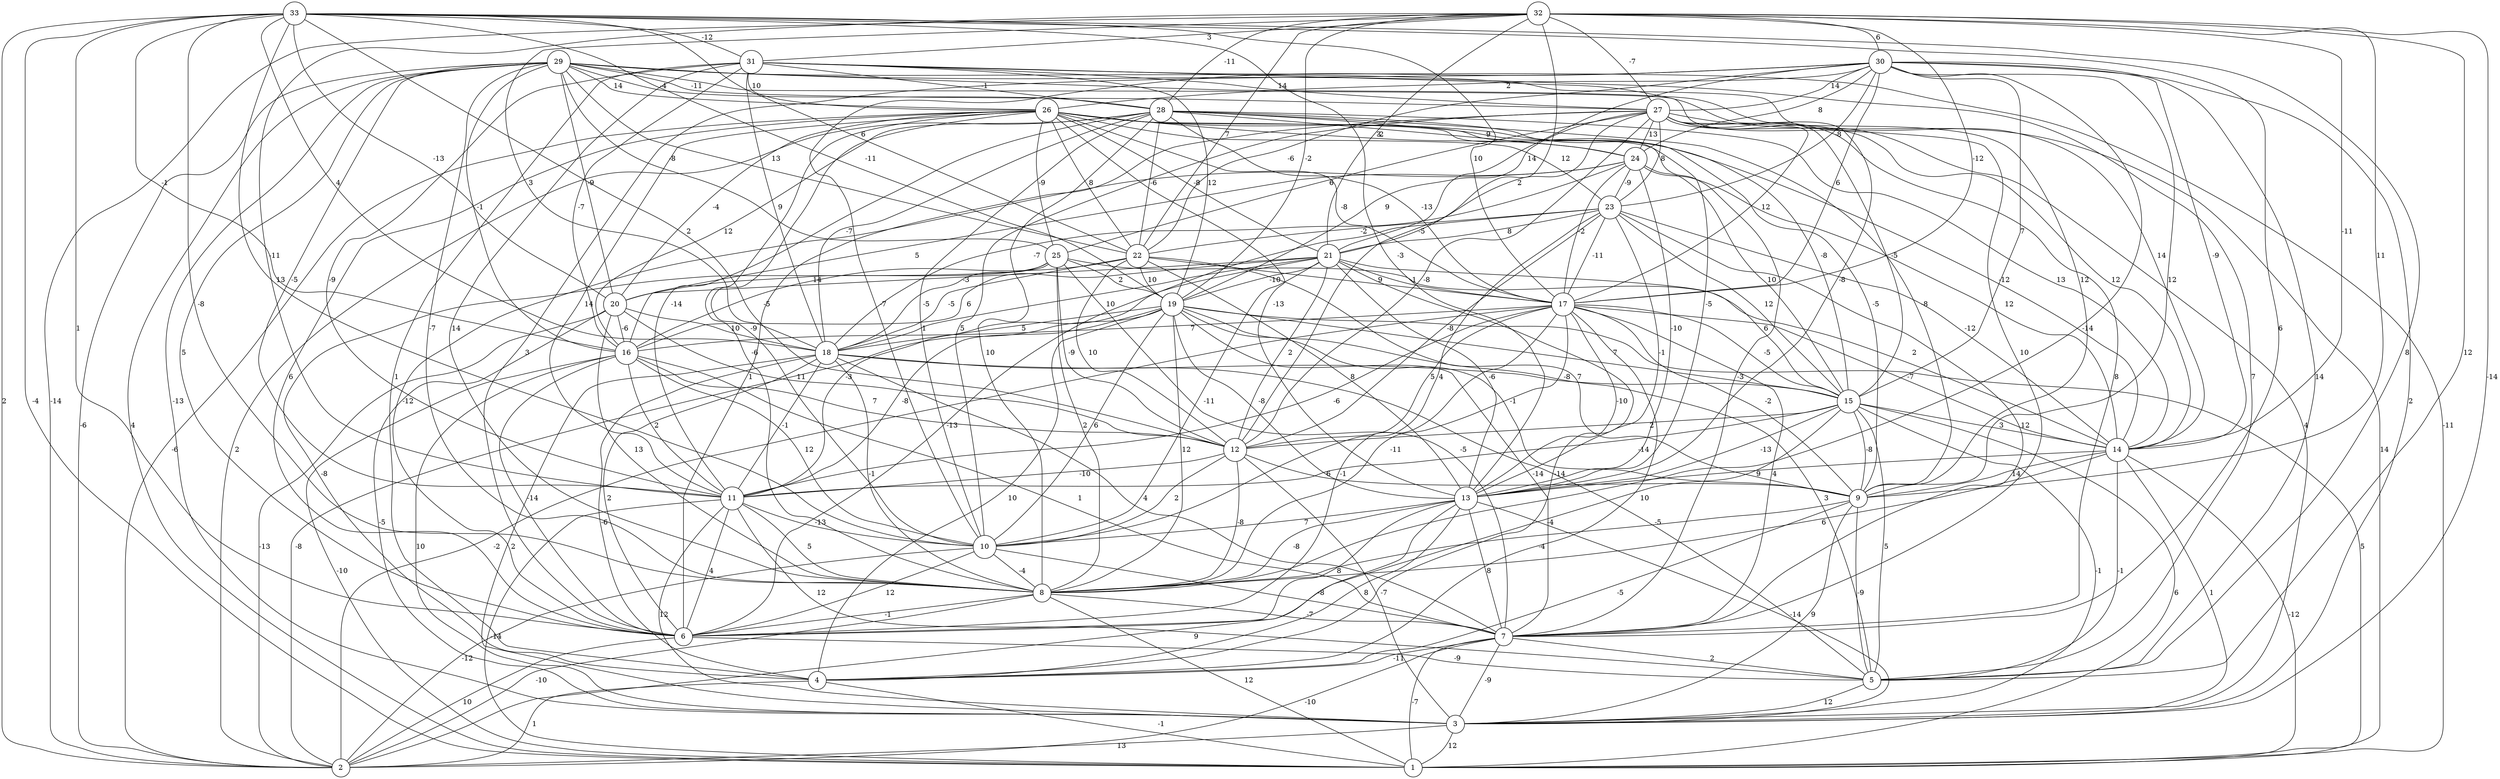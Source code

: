 graph { 
	 fontname="Helvetica,Arial,sans-serif" 
	 node [shape = circle]; 
	 33 -- 1 [label = "-4"];
	 33 -- 2 [label = "2"];
	 33 -- 5 [label = "8"];
	 33 -- 6 [label = "1"];
	 33 -- 7 [label = "6"];
	 33 -- 8 [label = "-8"];
	 33 -- 10 [label = "13"];
	 33 -- 12 [label = "2"];
	 33 -- 13 [label = "-3"];
	 33 -- 16 [label = "-1"];
	 33 -- 17 [label = "10"];
	 33 -- 18 [label = "4"];
	 33 -- 19 [label = "-11"];
	 33 -- 20 [label = "-13"];
	 33 -- 22 [label = "6"];
	 33 -- 31 [label = "-12"];
	 32 -- 2 [label = "-14"];
	 32 -- 3 [label = "-14"];
	 32 -- 5 [label = "12"];
	 32 -- 9 [label = "11"];
	 32 -- 11 [label = "-11"];
	 32 -- 12 [label = "-5"];
	 32 -- 14 [label = "-11"];
	 32 -- 17 [label = "-12"];
	 32 -- 18 [label = "3"];
	 32 -- 19 [label = "-2"];
	 32 -- 21 [label = "3"];
	 32 -- 22 [label = "7"];
	 32 -- 27 [label = "-7"];
	 32 -- 28 [label = "-11"];
	 32 -- 30 [label = "6"];
	 32 -- 31 [label = "3"];
	 31 -- 1 [label = "-11"];
	 31 -- 4 [label = "1"];
	 31 -- 8 [label = "14"];
	 31 -- 11 [label = "-9"];
	 31 -- 13 [label = "-8"];
	 31 -- 16 [label = "-7"];
	 31 -- 18 [label = "9"];
	 31 -- 19 [label = "12"];
	 31 -- 26 [label = "10"];
	 31 -- 27 [label = "14"];
	 31 -- 28 [label = "-1"];
	 30 -- 3 [label = "2"];
	 30 -- 5 [label = "14"];
	 30 -- 6 [label = "3"];
	 30 -- 8 [label = "-14"];
	 30 -- 9 [label = "12"];
	 30 -- 10 [label = "-7"];
	 30 -- 14 [label = "-9"];
	 30 -- 15 [label = "7"];
	 30 -- 17 [label = "6"];
	 30 -- 21 [label = "14"];
	 30 -- 22 [label = "-6"];
	 30 -- 23 [label = "-8"];
	 30 -- 24 [label = "8"];
	 30 -- 26 [label = "2"];
	 30 -- 27 [label = "14"];
	 29 -- 1 [label = "4"];
	 29 -- 2 [label = "-6"];
	 29 -- 3 [label = "-13"];
	 29 -- 5 [label = "7"];
	 29 -- 6 [label = "5"];
	 29 -- 7 [label = "10"];
	 29 -- 8 [label = "-7"];
	 29 -- 9 [label = "12"];
	 29 -- 11 [label = "-5"];
	 29 -- 14 [label = "14"];
	 29 -- 16 [label = "-1"];
	 29 -- 20 [label = "-9"];
	 29 -- 22 [label = "13"];
	 29 -- 25 [label = "-8"];
	 29 -- 26 [label = "14"];
	 29 -- 27 [label = "-11"];
	 29 -- 28 [label = "-4"];
	 28 -- 2 [label = "2"];
	 28 -- 8 [label = "10"];
	 28 -- 9 [label = "-8"];
	 28 -- 10 [label = "1"];
	 28 -- 11 [label = "-14"];
	 28 -- 13 [label = "-5"];
	 28 -- 14 [label = "13"];
	 28 -- 15 [label = "-8"];
	 28 -- 16 [label = "12"];
	 28 -- 17 [label = "-13"];
	 28 -- 18 [label = "-7"];
	 28 -- 22 [label = "-6"];
	 28 -- 24 [label = "9"];
	 27 -- 1 [label = "14"];
	 27 -- 3 [label = "4"];
	 27 -- 6 [label = "1"];
	 27 -- 7 [label = "8"];
	 27 -- 10 [label = "5"];
	 27 -- 12 [label = "-8"];
	 27 -- 14 [label = "12"];
	 27 -- 15 [label = "-5"];
	 27 -- 17 [label = "12"];
	 27 -- 19 [label = "9"];
	 27 -- 21 [label = "2"];
	 27 -- 23 [label = "8"];
	 27 -- 24 [label = "13"];
	 27 -- 25 [label = "6"];
	 26 -- 2 [label = "-6"];
	 26 -- 6 [label = "6"];
	 26 -- 7 [label = "-3"];
	 26 -- 8 [label = "-6"];
	 26 -- 9 [label = "-5"];
	 26 -- 10 [label = "-9"];
	 26 -- 11 [label = "14"];
	 26 -- 13 [label = "-13"];
	 26 -- 14 [label = "-12"];
	 26 -- 17 [label = "-8"];
	 26 -- 20 [label = "-4"];
	 26 -- 21 [label = "-8"];
	 26 -- 22 [label = "8"];
	 26 -- 23 [label = "12"];
	 26 -- 24 [label = "-2"];
	 26 -- 25 [label = "-9"];
	 25 -- 4 [label = "-8"];
	 25 -- 7 [label = "-5"];
	 25 -- 8 [label = "2"];
	 25 -- 12 [label = "-9"];
	 25 -- 14 [label = "2"];
	 25 -- 18 [label = "-5"];
	 25 -- 19 [label = "2"];
	 25 -- 20 [label = "14"];
	 24 -- 6 [label = "-12"];
	 24 -- 13 [label = "-10"];
	 24 -- 14 [label = "12"];
	 24 -- 15 [label = "10"];
	 24 -- 16 [label = "5"];
	 24 -- 17 [label = "-2"];
	 24 -- 18 [label = "-7"];
	 24 -- 23 [label = "-9"];
	 23 -- 6 [label = "-13"];
	 23 -- 7 [label = "12"];
	 23 -- 10 [label = "4"];
	 23 -- 12 [label = "-8"];
	 23 -- 13 [label = "-1"];
	 23 -- 14 [label = "-12"];
	 23 -- 15 [label = "12"];
	 23 -- 17 [label = "-11"];
	 23 -- 21 [label = "8"];
	 23 -- 22 [label = "-2"];
	 22 -- 9 [label = "7"];
	 22 -- 12 [label = "10"];
	 22 -- 13 [label = "8"];
	 22 -- 16 [label = "-5"];
	 22 -- 17 [label = "9"];
	 22 -- 18 [label = "-5"];
	 22 -- 19 [label = "10"];
	 21 -- 4 [label = "-14"];
	 21 -- 10 [label = "-11"];
	 21 -- 11 [label = "-3"];
	 21 -- 12 [label = "2"];
	 21 -- 13 [label = "-6"];
	 21 -- 15 [label = "6"];
	 21 -- 16 [label = "6"];
	 21 -- 17 [label = "-1"];
	 21 -- 18 [label = "10"];
	 21 -- 19 [label = "-10"];
	 21 -- 20 [label = "-3"];
	 20 -- 2 [label = "-13"];
	 20 -- 3 [label = "-5"];
	 20 -- 8 [label = "13"];
	 20 -- 12 [label = "11"];
	 20 -- 16 [label = "-6"];
	 20 -- 18 [label = "10"];
	 19 -- 1 [label = "5"];
	 19 -- 2 [label = "-8"];
	 19 -- 4 [label = "10"];
	 19 -- 5 [label = "3"];
	 19 -- 7 [label = "-14"];
	 19 -- 8 [label = "12"];
	 19 -- 9 [label = "-1"];
	 19 -- 10 [label = "6"];
	 19 -- 11 [label = "-8"];
	 19 -- 13 [label = "-8"];
	 19 -- 15 [label = "7"];
	 19 -- 18 [label = "5"];
	 18 -- 3 [label = "2"];
	 18 -- 4 [label = "-6"];
	 18 -- 5 [label = "-5"];
	 18 -- 6 [label = "2"];
	 18 -- 7 [label = "4"];
	 18 -- 8 [label = "-1"];
	 18 -- 11 [label = "-1"];
	 18 -- 15 [label = "-8"];
	 17 -- 2 [label = "-2"];
	 17 -- 4 [label = "10"];
	 17 -- 6 [label = "-1"];
	 17 -- 7 [label = "4"];
	 17 -- 8 [label = "-11"];
	 17 -- 9 [label = "-2"];
	 17 -- 11 [label = "-6"];
	 17 -- 12 [label = "5"];
	 17 -- 13 [label = "-10"];
	 17 -- 14 [label = "-7"];
	 17 -- 15 [label = "-5"];
	 17 -- 16 [label = "7"];
	 16 -- 1 [label = "-10"];
	 16 -- 3 [label = "10"];
	 16 -- 6 [label = "-14"];
	 16 -- 7 [label = "1"];
	 16 -- 10 [label = "12"];
	 16 -- 11 [label = "2"];
	 16 -- 12 [label = "7"];
	 15 -- 1 [label = "6"];
	 15 -- 3 [label = "-1"];
	 15 -- 5 [label = "5"];
	 15 -- 6 [label = "-4"];
	 15 -- 9 [label = "-8"];
	 15 -- 11 [label = "-14"];
	 15 -- 12 [label = "2"];
	 15 -- 13 [label = "-13"];
	 15 -- 14 [label = "3"];
	 14 -- 1 [label = "-12"];
	 14 -- 3 [label = "1"];
	 14 -- 5 [label = "-1"];
	 14 -- 8 [label = "6"];
	 14 -- 9 [label = "14"];
	 14 -- 13 [label = "9"];
	 13 -- 2 [label = "9"];
	 13 -- 3 [label = "-14"];
	 13 -- 4 [label = "8"];
	 13 -- 6 [label = "8"];
	 13 -- 7 [label = "8"];
	 13 -- 8 [label = "-8"];
	 13 -- 10 [label = "7"];
	 12 -- 3 [label = "-7"];
	 12 -- 8 [label = "-8"];
	 12 -- 9 [label = "6"];
	 12 -- 10 [label = "2"];
	 12 -- 11 [label = "-10"];
	 11 -- 1 [label = "-14"];
	 11 -- 3 [label = "12"];
	 11 -- 5 [label = "12"];
	 11 -- 6 [label = "4"];
	 11 -- 8 [label = "5"];
	 11 -- 10 [label = "-13"];
	 10 -- 2 [label = "-12"];
	 10 -- 6 [label = "12"];
	 10 -- 7 [label = "-8"];
	 10 -- 8 [label = "-4"];
	 9 -- 3 [label = "9"];
	 9 -- 4 [label = "-5"];
	 9 -- 5 [label = "-9"];
	 9 -- 8 [label = "-4"];
	 8 -- 1 [label = "12"];
	 8 -- 2 [label = "-10"];
	 8 -- 6 [label = "-1"];
	 8 -- 7 [label = "-7"];
	 7 -- 1 [label = "-7"];
	 7 -- 2 [label = "-10"];
	 7 -- 3 [label = "-9"];
	 7 -- 4 [label = "-11"];
	 7 -- 5 [label = "2"];
	 6 -- 2 [label = "10"];
	 6 -- 5 [label = "-9"];
	 5 -- 3 [label = "12"];
	 4 -- 1 [label = "-1"];
	 4 -- 2 [label = "1"];
	 3 -- 1 [label = "12"];
	 3 -- 2 [label = "13"];
	 1;
	 2;
	 3;
	 4;
	 5;
	 6;
	 7;
	 8;
	 9;
	 10;
	 11;
	 12;
	 13;
	 14;
	 15;
	 16;
	 17;
	 18;
	 19;
	 20;
	 21;
	 22;
	 23;
	 24;
	 25;
	 26;
	 27;
	 28;
	 29;
	 30;
	 31;
	 32;
	 33;
}
